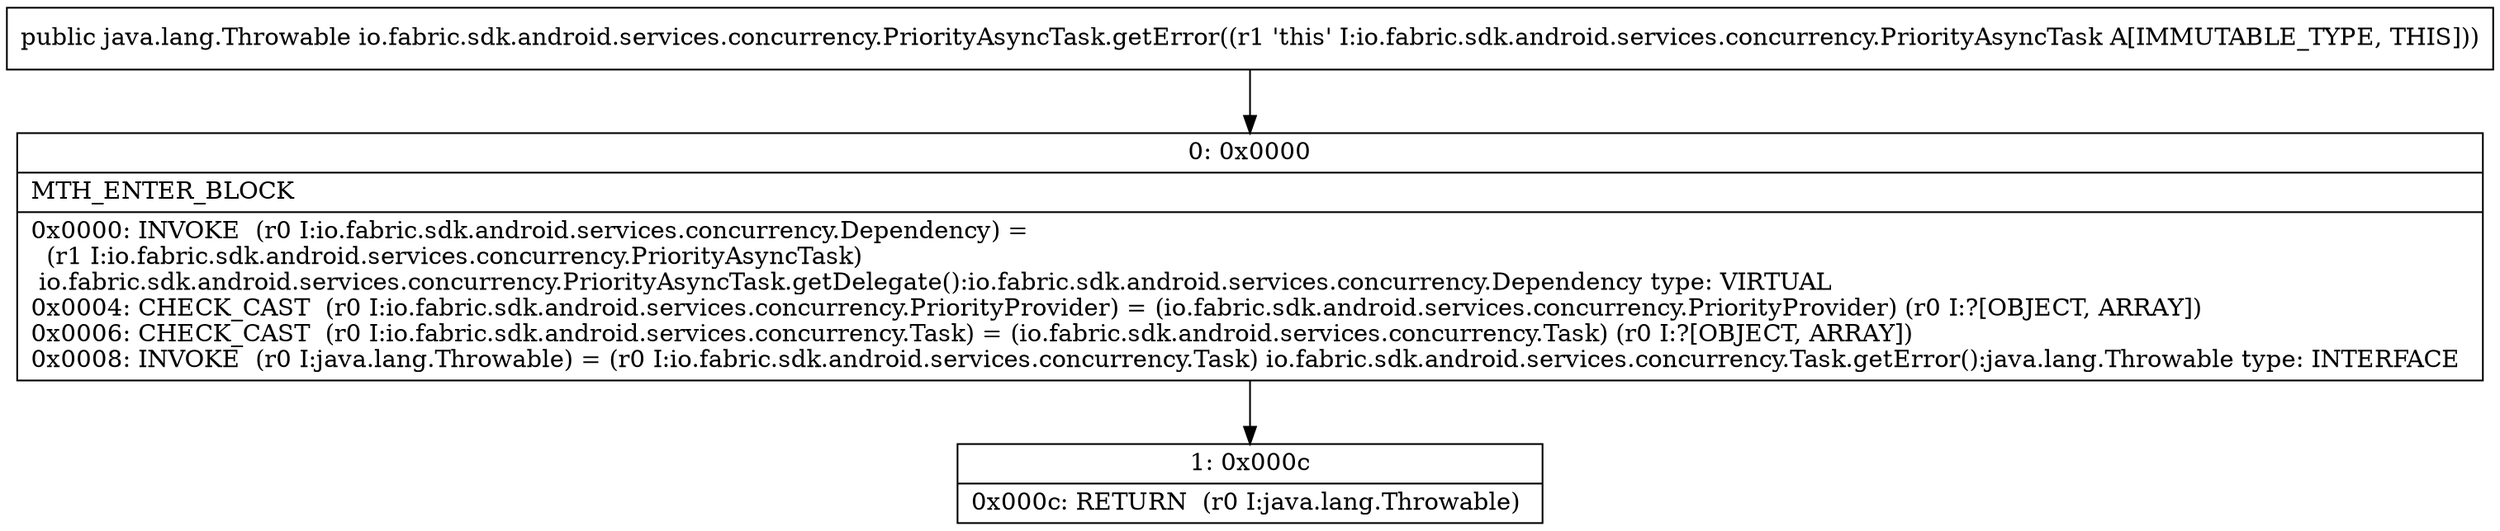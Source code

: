 digraph "CFG forio.fabric.sdk.android.services.concurrency.PriorityAsyncTask.getError()Ljava\/lang\/Throwable;" {
Node_0 [shape=record,label="{0\:\ 0x0000|MTH_ENTER_BLOCK\l|0x0000: INVOKE  (r0 I:io.fabric.sdk.android.services.concurrency.Dependency) = \l  (r1 I:io.fabric.sdk.android.services.concurrency.PriorityAsyncTask)\l io.fabric.sdk.android.services.concurrency.PriorityAsyncTask.getDelegate():io.fabric.sdk.android.services.concurrency.Dependency type: VIRTUAL \l0x0004: CHECK_CAST  (r0 I:io.fabric.sdk.android.services.concurrency.PriorityProvider) = (io.fabric.sdk.android.services.concurrency.PriorityProvider) (r0 I:?[OBJECT, ARRAY]) \l0x0006: CHECK_CAST  (r0 I:io.fabric.sdk.android.services.concurrency.Task) = (io.fabric.sdk.android.services.concurrency.Task) (r0 I:?[OBJECT, ARRAY]) \l0x0008: INVOKE  (r0 I:java.lang.Throwable) = (r0 I:io.fabric.sdk.android.services.concurrency.Task) io.fabric.sdk.android.services.concurrency.Task.getError():java.lang.Throwable type: INTERFACE \l}"];
Node_1 [shape=record,label="{1\:\ 0x000c|0x000c: RETURN  (r0 I:java.lang.Throwable) \l}"];
MethodNode[shape=record,label="{public java.lang.Throwable io.fabric.sdk.android.services.concurrency.PriorityAsyncTask.getError((r1 'this' I:io.fabric.sdk.android.services.concurrency.PriorityAsyncTask A[IMMUTABLE_TYPE, THIS])) }"];
MethodNode -> Node_0;
Node_0 -> Node_1;
}

